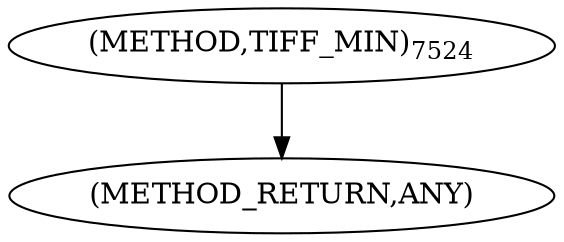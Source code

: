 digraph "TIFF_MIN" {  
"100815" [label = <(METHOD,TIFF_MIN)<SUB>7524</SUB>> ]
"100818" [label = <(METHOD_RETURN,ANY)> ]
  "100815" -> "100818" 
}
